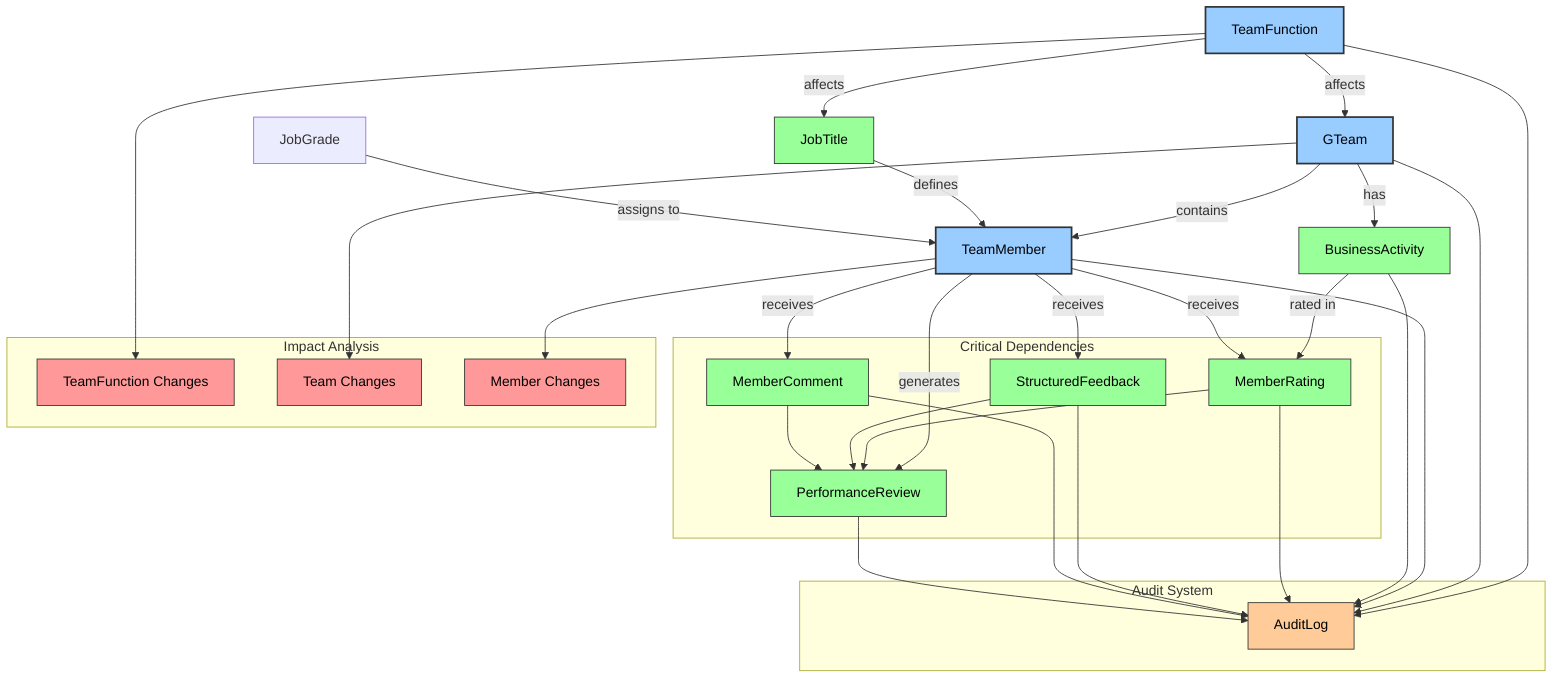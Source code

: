 flowchart TD
    %% Primary Entities
    TF[TeamFunction] --> |affects| JT[JobTitle]
    TF --> |affects| GT[GTeam]
    
    %% Team and Member Management
    GT --> |contains| TM[TeamMember]
    JT --> |defines| TM
    JG[JobGrade] --> |assigns to| TM
    
    %% Business Activities
    GT --> |has| BA[BusinessActivity]
    BA --> |rated in| MR[MemberRating]
    
    %% Performance Tracking
    TM --> |receives| MR
    TM --> |receives| SF[StructuredFeedback]
    TM --> |receives| MC[MemberComment]
    TM --> |generates| PR[PerformanceReview]
    
    %% Audit Trail
    subgraph Audit System
        AL[AuditLog]
    end
    
    TF & GT & TM & BA & MR & SF & MC & PR --> AL
    
    %% Data Dependencies
    subgraph Critical Dependencies
        MR --> PR
        SF --> PR
        MC --> PR
    end
    
    %% Change Impact Analysis
    subgraph Impact Analysis
        TF_C[TeamFunction Changes]
        GT_C[Team Changes]
        TM_C[Member Changes]
    end
    
    TF --> TF_C
    GT --> GT_C
    TM --> TM_C
    
    %% Styling
    classDef primary fill:#99ccff,stroke:#333,stroke-width:2px,color:#000000
    classDef secondary fill:#99ff99,stroke:#333,stroke-width:1px,color:#000000
    classDef audit fill:#ffcc99,stroke:#333,stroke-width:1px,color:#000000
    classDef impact fill:#ff9999,stroke:#333,stroke-width:1px,color:#000000
    
    class TF,GT,TM primary
    class JT,BA,MR,SF,MC,PR secondary
    class AL audit
    class TF_C,GT_C,TM_C impact
